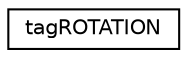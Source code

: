 digraph G
{
  edge [fontname="Helvetica",fontsize="10",labelfontname="Helvetica",labelfontsize="10"];
  node [fontname="Helvetica",fontsize="10",shape=record];
  rankdir="LR";
  Node1 [label="tagROTATION",height=0.2,width=0.4,color="black", fillcolor="white", style="filled",URL="$structtag_r_o_t_a_t_i_o_n.html"];
}
